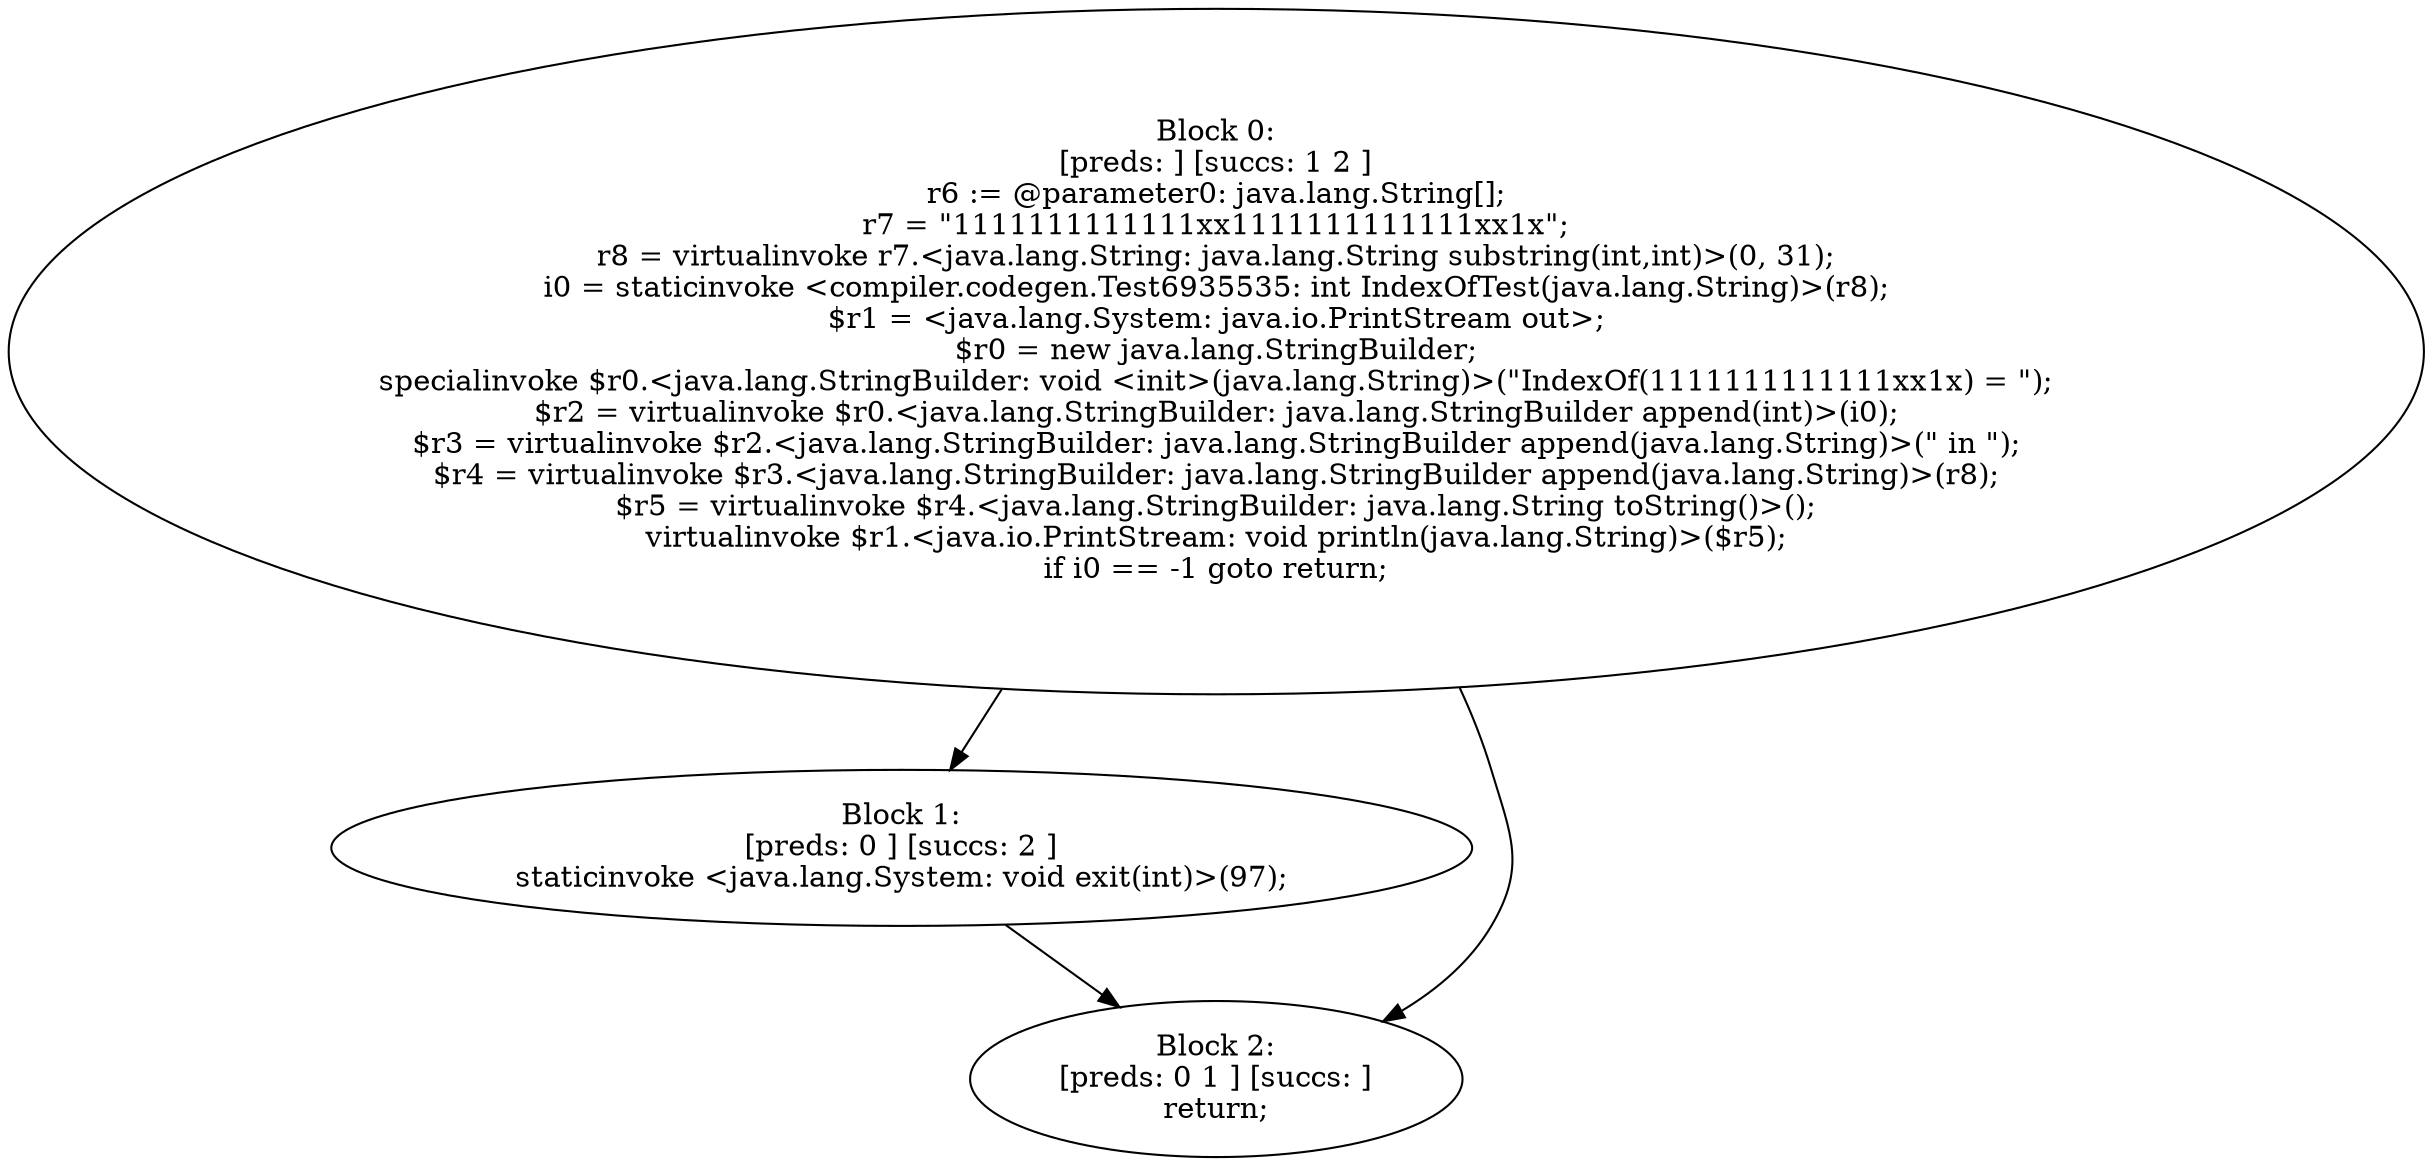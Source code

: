 digraph "unitGraph" {
    "Block 0:
[preds: ] [succs: 1 2 ]
r6 := @parameter0: java.lang.String[];
r7 = \"1111111111111xx1111111111111xx1x\";
r8 = virtualinvoke r7.<java.lang.String: java.lang.String substring(int,int)>(0, 31);
i0 = staticinvoke <compiler.codegen.Test6935535: int IndexOfTest(java.lang.String)>(r8);
$r1 = <java.lang.System: java.io.PrintStream out>;
$r0 = new java.lang.StringBuilder;
specialinvoke $r0.<java.lang.StringBuilder: void <init>(java.lang.String)>(\"IndexOf(1111111111111xx1x) = \");
$r2 = virtualinvoke $r0.<java.lang.StringBuilder: java.lang.StringBuilder append(int)>(i0);
$r3 = virtualinvoke $r2.<java.lang.StringBuilder: java.lang.StringBuilder append(java.lang.String)>(\" in \");
$r4 = virtualinvoke $r3.<java.lang.StringBuilder: java.lang.StringBuilder append(java.lang.String)>(r8);
$r5 = virtualinvoke $r4.<java.lang.StringBuilder: java.lang.String toString()>();
virtualinvoke $r1.<java.io.PrintStream: void println(java.lang.String)>($r5);
if i0 == -1 goto return;
"
    "Block 1:
[preds: 0 ] [succs: 2 ]
staticinvoke <java.lang.System: void exit(int)>(97);
"
    "Block 2:
[preds: 0 1 ] [succs: ]
return;
"
    "Block 0:
[preds: ] [succs: 1 2 ]
r6 := @parameter0: java.lang.String[];
r7 = \"1111111111111xx1111111111111xx1x\";
r8 = virtualinvoke r7.<java.lang.String: java.lang.String substring(int,int)>(0, 31);
i0 = staticinvoke <compiler.codegen.Test6935535: int IndexOfTest(java.lang.String)>(r8);
$r1 = <java.lang.System: java.io.PrintStream out>;
$r0 = new java.lang.StringBuilder;
specialinvoke $r0.<java.lang.StringBuilder: void <init>(java.lang.String)>(\"IndexOf(1111111111111xx1x) = \");
$r2 = virtualinvoke $r0.<java.lang.StringBuilder: java.lang.StringBuilder append(int)>(i0);
$r3 = virtualinvoke $r2.<java.lang.StringBuilder: java.lang.StringBuilder append(java.lang.String)>(\" in \");
$r4 = virtualinvoke $r3.<java.lang.StringBuilder: java.lang.StringBuilder append(java.lang.String)>(r8);
$r5 = virtualinvoke $r4.<java.lang.StringBuilder: java.lang.String toString()>();
virtualinvoke $r1.<java.io.PrintStream: void println(java.lang.String)>($r5);
if i0 == -1 goto return;
"->"Block 1:
[preds: 0 ] [succs: 2 ]
staticinvoke <java.lang.System: void exit(int)>(97);
";
    "Block 0:
[preds: ] [succs: 1 2 ]
r6 := @parameter0: java.lang.String[];
r7 = \"1111111111111xx1111111111111xx1x\";
r8 = virtualinvoke r7.<java.lang.String: java.lang.String substring(int,int)>(0, 31);
i0 = staticinvoke <compiler.codegen.Test6935535: int IndexOfTest(java.lang.String)>(r8);
$r1 = <java.lang.System: java.io.PrintStream out>;
$r0 = new java.lang.StringBuilder;
specialinvoke $r0.<java.lang.StringBuilder: void <init>(java.lang.String)>(\"IndexOf(1111111111111xx1x) = \");
$r2 = virtualinvoke $r0.<java.lang.StringBuilder: java.lang.StringBuilder append(int)>(i0);
$r3 = virtualinvoke $r2.<java.lang.StringBuilder: java.lang.StringBuilder append(java.lang.String)>(\" in \");
$r4 = virtualinvoke $r3.<java.lang.StringBuilder: java.lang.StringBuilder append(java.lang.String)>(r8);
$r5 = virtualinvoke $r4.<java.lang.StringBuilder: java.lang.String toString()>();
virtualinvoke $r1.<java.io.PrintStream: void println(java.lang.String)>($r5);
if i0 == -1 goto return;
"->"Block 2:
[preds: 0 1 ] [succs: ]
return;
";
    "Block 1:
[preds: 0 ] [succs: 2 ]
staticinvoke <java.lang.System: void exit(int)>(97);
"->"Block 2:
[preds: 0 1 ] [succs: ]
return;
";
}
